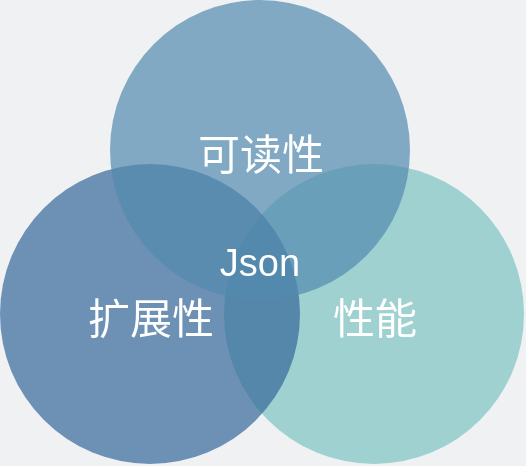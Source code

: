 <mxfile version="21.6.9" type="github">
  <diagram id="3228e29e-7158-1315-38df-8450db1d8a1d" name="Page-1">
    <mxGraphModel dx="735" dy="891" grid="0" gridSize="10" guides="1" tooltips="1" connect="1" arrows="1" fold="1" page="1" pageScale="1" pageWidth="600" pageHeight="300" background="#EFF1F3" math="0" shadow="0">
      <root>
        <mxCell id="0" />
        <mxCell id="1" parent="0" />
        <mxCell id="21531" value="&lt;font style=&quot;font-size: 21px;&quot;&gt;性能&lt;/font&gt;" style="ellipse;strokeColor=none;html=1;fontColor=#FFFFFF;fontSize=25;shadow=0;fillColor=#7EC4C3;opacity=70;" parent="1" vertex="1">
          <mxGeometry x="281" y="116" width="150" height="150" as="geometry" />
        </mxCell>
        <mxCell id="21532" value="&lt;font style=&quot;font-size: 21px;&quot;&gt;扩展性&lt;/font&gt;" style="ellipse;strokeColor=none;html=1;fontColor=#FFFFFF;fontSize=25;shadow=0;fillColor=#35699A;opacity=70;" parent="1" vertex="1">
          <mxGeometry x="169" y="116" width="150" height="150" as="geometry" />
        </mxCell>
        <mxCell id="21533" value="&lt;font style=&quot;font-size: 21px;&quot;&gt;可读性&lt;/font&gt;" style="ellipse;strokeColor=none;html=1;fontColor=#FFFFFF;fontSize=25;shadow=0;fillColor=#538AAF;opacity=70;" parent="1" vertex="1">
          <mxGeometry x="224" y="34" width="150" height="150" as="geometry" />
        </mxCell>
        <mxCell id="6f_SSbO-AHsCo6xBaQWa-21533" value="&lt;font style=&quot;font-size: 19px;&quot; color=&quot;#ffffff&quot;&gt;Json&lt;/font&gt;" style="text;html=1;strokeColor=none;fillColor=none;align=center;verticalAlign=middle;whiteSpace=wrap;rounded=0;" vertex="1" parent="1">
          <mxGeometry x="269" y="151" width="60" height="30" as="geometry" />
        </mxCell>
      </root>
    </mxGraphModel>
  </diagram>
</mxfile>
